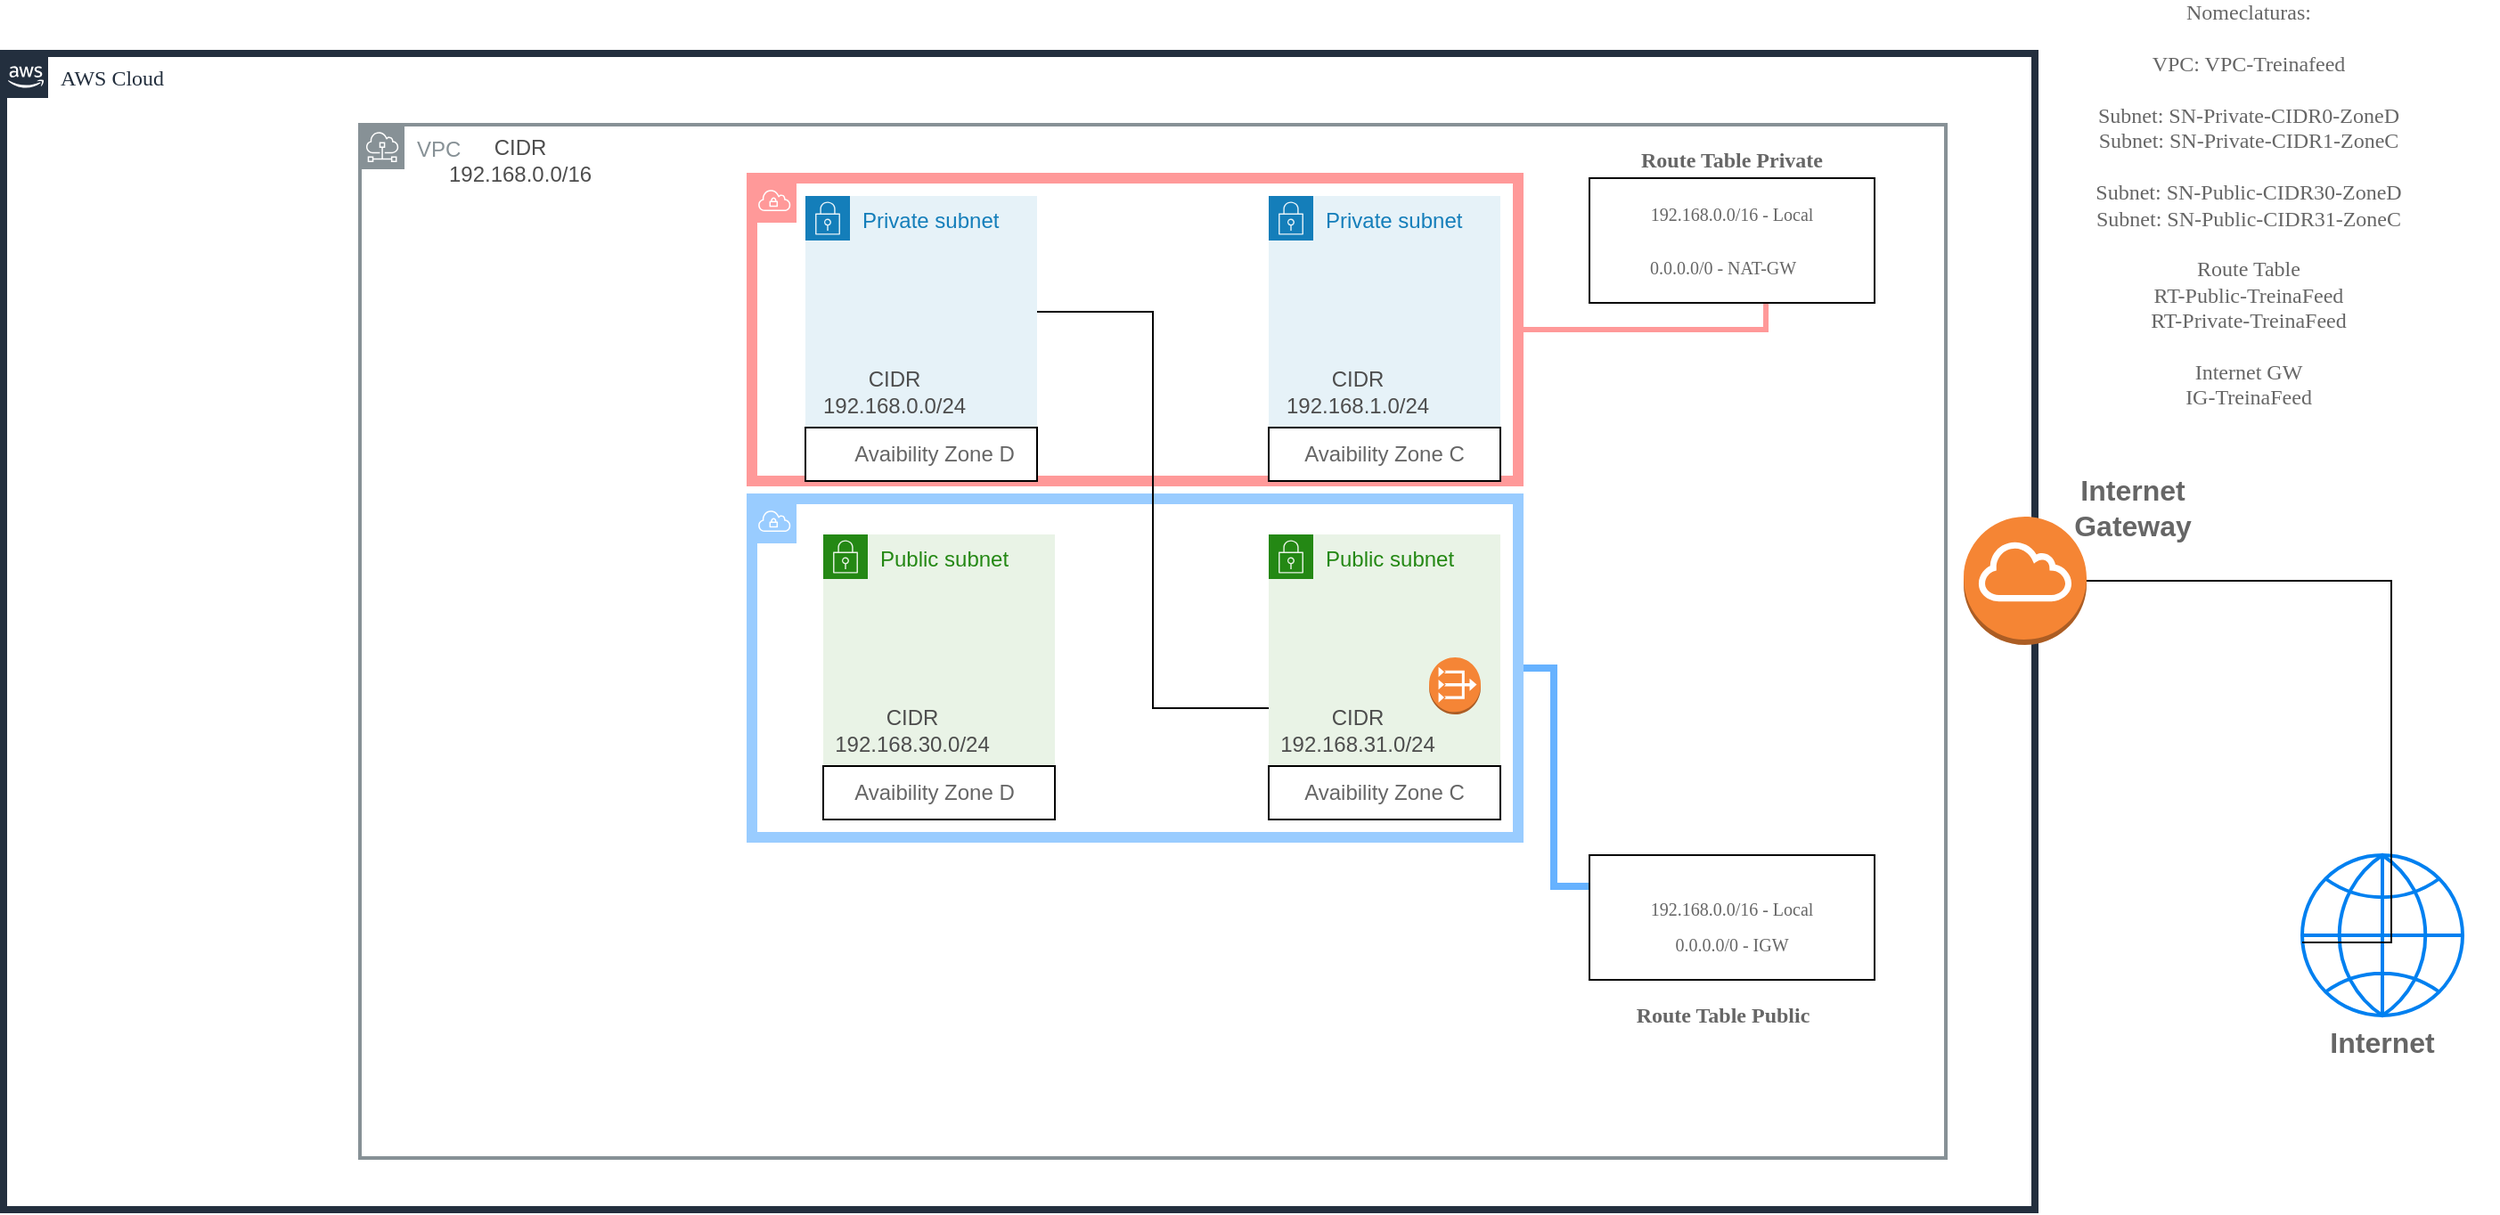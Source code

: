 <mxfile version="14.7.2" type="github">
  <diagram id="Ht1M8jgEwFfnCIfOTk4-" name="Page-1">
    <mxGraphModel dx="1422" dy="794" grid="1" gridSize="10" guides="1" tooltips="1" connect="1" arrows="1" fold="1" page="1" pageScale="1" pageWidth="3300" pageHeight="2339" math="0" shadow="0">
      <root>
        <mxCell id="0" />
        <mxCell id="1" parent="0" />
        <mxCell id="UEzPUAAOIrF-is8g5C7q-74" value="AWS Cloud" style="points=[[0,0],[0.25,0],[0.5,0],[0.75,0],[1,0],[1,0.25],[1,0.5],[1,0.75],[1,1],[0.75,1],[0.5,1],[0.25,1],[0,1],[0,0.75],[0,0.5],[0,0.25]];outlineConnect=0;gradientColor=none;html=1;whiteSpace=wrap;fontSize=12;fontStyle=0;shape=mxgraph.aws4.group;grIcon=mxgraph.aws4.group_aws_cloud_alt;strokeColor=#232F3E;fillColor=none;verticalAlign=top;align=left;spacingLeft=30;fontColor=#232F3E;dashed=0;labelBackgroundColor=#ffffff;fontFamily=Verdana;strokeWidth=4;" parent="1" vertex="1">
          <mxGeometry x="10" y="90" width="1140" height="649" as="geometry" />
        </mxCell>
        <mxCell id="YWrPWIMfKbNaOjkYEJjc-7" value="VPC" style="outlineConnect=0;gradientColor=none;html=1;whiteSpace=wrap;fontSize=12;fontStyle=0;shape=mxgraph.aws4.group;grIcon=mxgraph.aws4.group_subnet;strokeColor=#879196;fillColor=none;verticalAlign=top;align=left;spacingLeft=30;fontColor=#879196;dashed=0;strokeWidth=2;" vertex="1" parent="1">
          <mxGeometry x="210" y="130" width="890" height="580" as="geometry" />
        </mxCell>
        <mxCell id="YWrPWIMfKbNaOjkYEJjc-70" style="edgeStyle=orthogonalEdgeStyle;rounded=0;orthogonalLoop=1;jettySize=auto;html=1;entryX=0;entryY=0.25;entryDx=0;entryDy=0;fontFamily=Verdana;fontSize=12;fontColor=#666666;endArrow=none;endFill=0;strokeColor=#66B2FF;strokeWidth=4;" edge="1" parent="1" source="YWrPWIMfKbNaOjkYEJjc-33" target="YWrPWIMfKbNaOjkYEJjc-52">
          <mxGeometry relative="1" as="geometry" />
        </mxCell>
        <mxCell id="YWrPWIMfKbNaOjkYEJjc-33" value="" style="outlineConnect=0;gradientColor=none;html=1;whiteSpace=wrap;fontSize=12;fontStyle=0;shape=mxgraph.aws4.group;grIcon=mxgraph.aws4.group_vpc;fillColor=none;verticalAlign=top;align=left;spacingLeft=30;fontColor=#879196;dashed=0;fontFamily=Verdana;strokeWidth=6;strokeColor=#99CCFF;" vertex="1" parent="1">
          <mxGeometry x="430" y="340" width="430" height="190" as="geometry" />
        </mxCell>
        <mxCell id="YWrPWIMfKbNaOjkYEJjc-69" style="edgeStyle=orthogonalEdgeStyle;rounded=0;orthogonalLoop=1;jettySize=auto;html=1;entryX=0.619;entryY=1;entryDx=0;entryDy=0;entryPerimeter=0;fontFamily=Verdana;fontSize=12;fontColor=#666666;endArrow=none;endFill=0;strokeWidth=3;strokeColor=#FF9999;" edge="1" parent="1" source="YWrPWIMfKbNaOjkYEJjc-32" target="YWrPWIMfKbNaOjkYEJjc-49">
          <mxGeometry relative="1" as="geometry">
            <Array as="points">
              <mxPoint x="999" y="245" />
            </Array>
          </mxGeometry>
        </mxCell>
        <mxCell id="YWrPWIMfKbNaOjkYEJjc-32" value="" style="outlineConnect=0;gradientColor=none;html=1;whiteSpace=wrap;fontSize=12;fontStyle=0;shape=mxgraph.aws4.group;grIcon=mxgraph.aws4.group_vpc;fillColor=none;verticalAlign=top;align=left;spacingLeft=30;fontColor=#879196;dashed=0;fontFamily=Verdana;strokeWidth=6;strokeColor=#FF9999;" vertex="1" parent="1">
          <mxGeometry x="430" y="160" width="430" height="170" as="geometry" />
        </mxCell>
        <mxCell id="YWrPWIMfKbNaOjkYEJjc-11" style="edgeStyle=orthogonalEdgeStyle;rounded=0;orthogonalLoop=1;jettySize=auto;html=1;entryX=0;entryY=0.75;entryDx=0;entryDy=0;endArrow=none;endFill=0;" edge="1" parent="1" source="YWrPWIMfKbNaOjkYEJjc-2" target="YWrPWIMfKbNaOjkYEJjc-3">
          <mxGeometry relative="1" as="geometry" />
        </mxCell>
        <mxCell id="YWrPWIMfKbNaOjkYEJjc-2" value="Private subnet" style="points=[[0,0],[0.25,0],[0.5,0],[0.75,0],[1,0],[1,0.25],[1,0.5],[1,0.75],[1,1],[0.75,1],[0.5,1],[0.25,1],[0,1],[0,0.75],[0,0.5],[0,0.25]];outlineConnect=0;gradientColor=none;html=1;whiteSpace=wrap;fontSize=12;fontStyle=0;shape=mxgraph.aws4.group;grIcon=mxgraph.aws4.group_security_group;grStroke=0;strokeColor=#147EBA;fillColor=#E6F2F8;verticalAlign=top;align=left;spacingLeft=30;fontColor=#147EBA;dashed=0;" vertex="1" parent="1">
          <mxGeometry x="460" y="170" width="130" height="130" as="geometry" />
        </mxCell>
        <mxCell id="YWrPWIMfKbNaOjkYEJjc-3" value="Public subnet" style="points=[[0,0],[0.25,0],[0.5,0],[0.75,0],[1,0],[1,0.25],[1,0.5],[1,0.75],[1,1],[0.75,1],[0.5,1],[0.25,1],[0,1],[0,0.75],[0,0.5],[0,0.25]];outlineConnect=0;gradientColor=none;html=1;whiteSpace=wrap;fontSize=12;fontStyle=0;shape=mxgraph.aws4.group;grIcon=mxgraph.aws4.group_security_group;grStroke=0;strokeColor=#248814;fillColor=#E9F3E6;verticalAlign=top;align=left;spacingLeft=30;fontColor=#248814;dashed=0;" vertex="1" parent="1">
          <mxGeometry x="720" y="360" width="130" height="130" as="geometry" />
        </mxCell>
        <mxCell id="YWrPWIMfKbNaOjkYEJjc-9" value="Public subnet" style="points=[[0,0],[0.25,0],[0.5,0],[0.75,0],[1,0],[1,0.25],[1,0.5],[1,0.75],[1,1],[0.75,1],[0.5,1],[0.25,1],[0,1],[0,0.75],[0,0.5],[0,0.25]];outlineConnect=0;gradientColor=none;html=1;whiteSpace=wrap;fontSize=12;fontStyle=0;shape=mxgraph.aws4.group;grIcon=mxgraph.aws4.group_security_group;grStroke=0;strokeColor=#248814;fillColor=#E9F3E6;verticalAlign=top;align=left;spacingLeft=30;fontColor=#248814;dashed=0;" vertex="1" parent="1">
          <mxGeometry x="470" y="360" width="130" height="130" as="geometry" />
        </mxCell>
        <mxCell id="YWrPWIMfKbNaOjkYEJjc-10" value="Private subnet" style="points=[[0,0],[0.25,0],[0.5,0],[0.75,0],[1,0],[1,0.25],[1,0.5],[1,0.75],[1,1],[0.75,1],[0.5,1],[0.25,1],[0,1],[0,0.75],[0,0.5],[0,0.25]];outlineConnect=0;gradientColor=none;html=1;whiteSpace=wrap;fontSize=12;fontStyle=0;shape=mxgraph.aws4.group;grIcon=mxgraph.aws4.group_security_group;grStroke=0;strokeColor=#147EBA;fillColor=#E6F2F8;verticalAlign=top;align=left;spacingLeft=30;fontColor=#147EBA;dashed=0;" vertex="1" parent="1">
          <mxGeometry x="720" y="170" width="130" height="130" as="geometry" />
        </mxCell>
        <mxCell id="YWrPWIMfKbNaOjkYEJjc-12" value="" style="rounded=0;whiteSpace=wrap;html=1;" vertex="1" parent="1">
          <mxGeometry x="470" y="490" width="130" height="30" as="geometry" />
        </mxCell>
        <mxCell id="YWrPWIMfKbNaOjkYEJjc-13" value="Avaibility Zone D" style="text;html=1;strokeColor=none;fillColor=none;align=center;verticalAlign=middle;whiteSpace=wrap;rounded=0;fontColor=#666666;" vertex="1" parent="1">
          <mxGeometry x="475" y="500" width="115" height="10" as="geometry" />
        </mxCell>
        <mxCell id="YWrPWIMfKbNaOjkYEJjc-14" value="" style="rounded=0;whiteSpace=wrap;html=1;" vertex="1" parent="1">
          <mxGeometry x="720" y="490" width="130" height="30" as="geometry" />
        </mxCell>
        <mxCell id="YWrPWIMfKbNaOjkYEJjc-15" value="Avaibility Zone C" style="text;html=1;strokeColor=none;fillColor=none;align=center;verticalAlign=middle;whiteSpace=wrap;rounded=0;fontColor=#666666;" vertex="1" parent="1">
          <mxGeometry x="720" y="500" width="130" height="10" as="geometry" />
        </mxCell>
        <mxCell id="YWrPWIMfKbNaOjkYEJjc-18" value="CIDR&lt;br&gt;192.168.0.0/16" style="text;html=1;strokeColor=none;fillColor=none;align=center;verticalAlign=middle;whiteSpace=wrap;rounded=0;fontColor=#4D4D4D;" vertex="1" parent="1">
          <mxGeometry x="280" y="140" width="40" height="20" as="geometry" />
        </mxCell>
        <mxCell id="YWrPWIMfKbNaOjkYEJjc-22" value="CIDR&lt;br&gt;192.168.0.0/24" style="text;html=1;strokeColor=none;fillColor=none;align=center;verticalAlign=middle;whiteSpace=wrap;rounded=0;fontColor=#4D4D4D;" vertex="1" parent="1">
          <mxGeometry x="490" y="270" width="40" height="20" as="geometry" />
        </mxCell>
        <mxCell id="YWrPWIMfKbNaOjkYEJjc-23" value="CIDR&lt;br&gt;192.168.30.0/24" style="text;html=1;strokeColor=none;fillColor=none;align=center;verticalAlign=middle;whiteSpace=wrap;rounded=0;fontColor=#4D4D4D;" vertex="1" parent="1">
          <mxGeometry x="500" y="460" width="40" height="20" as="geometry" />
        </mxCell>
        <mxCell id="YWrPWIMfKbNaOjkYEJjc-24" value="CIDR&lt;br&gt;192.168.1.0/24" style="text;html=1;strokeColor=none;fillColor=none;align=center;verticalAlign=middle;whiteSpace=wrap;rounded=0;fontColor=#4D4D4D;" vertex="1" parent="1">
          <mxGeometry x="750" y="270" width="40" height="20" as="geometry" />
        </mxCell>
        <mxCell id="YWrPWIMfKbNaOjkYEJjc-25" value="CIDR&lt;br&gt;192.168.31.0/24" style="text;html=1;strokeColor=none;fillColor=none;align=center;verticalAlign=middle;whiteSpace=wrap;rounded=0;fontColor=#4D4D4D;" vertex="1" parent="1">
          <mxGeometry x="750" y="460" width="40" height="20" as="geometry" />
        </mxCell>
        <mxCell id="YWrPWIMfKbNaOjkYEJjc-36" value="" style="html=1;verticalLabelPosition=bottom;align=center;labelBackgroundColor=#ffffff;verticalAlign=top;strokeWidth=2;strokeColor=#0080F0;shadow=0;dashed=0;shape=mxgraph.ios7.icons.globe;fontFamily=Verdana;fontColor=#666666;fontSize=16;" vertex="1" parent="1">
          <mxGeometry x="1300" y="540" width="90" height="90" as="geometry" />
        </mxCell>
        <mxCell id="YWrPWIMfKbNaOjkYEJjc-41" style="edgeStyle=orthogonalEdgeStyle;rounded=0;orthogonalLoop=1;jettySize=auto;html=1;entryX=0;entryY=0.544;entryDx=0;entryDy=0;entryPerimeter=0;fontFamily=Verdana;fontSize=16;fontColor=#666666;endArrow=none;endFill=0;" edge="1" parent="1" source="YWrPWIMfKbNaOjkYEJjc-37" target="YWrPWIMfKbNaOjkYEJjc-36">
          <mxGeometry relative="1" as="geometry">
            <Array as="points">
              <mxPoint x="1350" y="386" />
            </Array>
          </mxGeometry>
        </mxCell>
        <mxCell id="YWrPWIMfKbNaOjkYEJjc-37" value="" style="outlineConnect=0;dashed=0;verticalLabelPosition=bottom;verticalAlign=top;align=center;html=1;shape=mxgraph.aws3.internet_gateway;fillColor=#F58534;gradientColor=none;fontFamily=Verdana;fontColor=#666666;" vertex="1" parent="1">
          <mxGeometry x="1110" y="350" width="69" height="72" as="geometry" />
        </mxCell>
        <mxCell id="YWrPWIMfKbNaOjkYEJjc-38" value="Internet Gateway" style="text;html=1;strokeColor=none;fillColor=none;align=center;verticalAlign=middle;whiteSpace=wrap;rounded=0;fontColor=#666666;fontStyle=1;fontSize=16;" vertex="1" parent="1">
          <mxGeometry x="1140" y="340" width="130" height="10" as="geometry" />
        </mxCell>
        <mxCell id="YWrPWIMfKbNaOjkYEJjc-40" value="Internet" style="text;html=1;strokeColor=none;fillColor=none;align=center;verticalAlign=middle;whiteSpace=wrap;rounded=0;fontColor=#666666;fontStyle=1;fontSize=16;" vertex="1" parent="1">
          <mxGeometry x="1280" y="640" width="130" height="10" as="geometry" />
        </mxCell>
        <mxCell id="YWrPWIMfKbNaOjkYEJjc-49" value="" style="rounded=0;whiteSpace=wrap;html=1;fontFamily=Verdana;fontSize=16;fontColor=#666666;" vertex="1" parent="1">
          <mxGeometry x="900" y="160" width="160" height="70" as="geometry" />
        </mxCell>
        <mxCell id="YWrPWIMfKbNaOjkYEJjc-52" value="" style="rounded=0;whiteSpace=wrap;html=1;fontFamily=Verdana;fontSize=16;fontColor=#666666;" vertex="1" parent="1">
          <mxGeometry x="900" y="540" width="160" height="70" as="geometry" />
        </mxCell>
        <mxCell id="YWrPWIMfKbNaOjkYEJjc-53" value="Route Table Public" style="text;html=1;strokeColor=none;fillColor=none;align=center;verticalAlign=middle;whiteSpace=wrap;rounded=0;fontFamily=Verdana;fontSize=12;fontColor=#666666;fontStyle=1" vertex="1" parent="1">
          <mxGeometry x="900" y="620" width="150" height="20" as="geometry" />
        </mxCell>
        <mxCell id="YWrPWIMfKbNaOjkYEJjc-54" value="Route Table Private" style="text;html=1;strokeColor=none;fillColor=none;align=center;verticalAlign=middle;whiteSpace=wrap;rounded=0;fontFamily=Verdana;fontSize=12;fontColor=#666666;fontStyle=1" vertex="1" parent="1">
          <mxGeometry x="905" y="140" width="150" height="20" as="geometry" />
        </mxCell>
        <mxCell id="YWrPWIMfKbNaOjkYEJjc-55" value="192.168.0.0/16 - Local" style="text;html=1;strokeColor=none;fillColor=none;align=center;verticalAlign=middle;whiteSpace=wrap;rounded=0;fontFamily=Verdana;fontSize=10;fontColor=#666666;" vertex="1" parent="1">
          <mxGeometry x="920" y="170" width="120" height="20" as="geometry" />
        </mxCell>
        <mxCell id="YWrPWIMfKbNaOjkYEJjc-56" value="0.0.0.0/0 - NAT-GW" style="text;html=1;strokeColor=none;fillColor=none;align=center;verticalAlign=middle;whiteSpace=wrap;rounded=0;fontFamily=Verdana;fontSize=10;fontColor=#666666;" vertex="1" parent="1">
          <mxGeometry x="915" y="200" width="120" height="20" as="geometry" />
        </mxCell>
        <mxCell id="YWrPWIMfKbNaOjkYEJjc-51" value="0.0.0.0/0 - IGW" style="text;html=1;strokeColor=none;fillColor=none;align=center;verticalAlign=middle;whiteSpace=wrap;rounded=0;fontFamily=Verdana;fontSize=10;fontColor=#666666;" vertex="1" parent="1">
          <mxGeometry x="920" y="580" width="120" height="20" as="geometry" />
        </mxCell>
        <mxCell id="YWrPWIMfKbNaOjkYEJjc-50" value="192.168.0.0/16 - Local" style="text;html=1;strokeColor=none;fillColor=none;align=center;verticalAlign=middle;whiteSpace=wrap;rounded=0;fontFamily=Verdana;fontSize=10;fontColor=#666666;" vertex="1" parent="1">
          <mxGeometry x="920" y="560" width="120" height="20" as="geometry" />
        </mxCell>
        <mxCell id="YWrPWIMfKbNaOjkYEJjc-58" value="" style="rounded=0;whiteSpace=wrap;html=1;" vertex="1" parent="1">
          <mxGeometry x="720" y="300" width="130" height="30" as="geometry" />
        </mxCell>
        <mxCell id="YWrPWIMfKbNaOjkYEJjc-60" value="Avaibility Zone C" style="text;html=1;strokeColor=none;fillColor=none;align=center;verticalAlign=middle;whiteSpace=wrap;rounded=0;fontColor=#666666;" vertex="1" parent="1">
          <mxGeometry x="720" y="310" width="130" height="10" as="geometry" />
        </mxCell>
        <mxCell id="YWrPWIMfKbNaOjkYEJjc-62" value="" style="rounded=0;whiteSpace=wrap;html=1;" vertex="1" parent="1">
          <mxGeometry x="460" y="300" width="130" height="30" as="geometry" />
        </mxCell>
        <mxCell id="YWrPWIMfKbNaOjkYEJjc-63" value="Avaibility Zone D" style="text;html=1;strokeColor=none;fillColor=none;align=center;verticalAlign=middle;whiteSpace=wrap;rounded=0;fontColor=#666666;" vertex="1" parent="1">
          <mxGeometry x="475" y="310" width="115" height="10" as="geometry" />
        </mxCell>
        <mxCell id="YWrPWIMfKbNaOjkYEJjc-65" value="" style="outlineConnect=0;dashed=0;verticalLabelPosition=bottom;verticalAlign=top;align=center;html=1;shape=mxgraph.aws3.vpc_nat_gateway;fillColor=#F58536;gradientColor=none;fontFamily=Verdana;fontSize=12;fontColor=#666666;" vertex="1" parent="1">
          <mxGeometry x="810" y="429" width="29" height="32" as="geometry" />
        </mxCell>
        <mxCell id="YWrPWIMfKbNaOjkYEJjc-71" value="Nomeclaturas:&lt;br&gt;&lt;br&gt;VPC: VPC-Treinafeed&lt;br&gt;&lt;br&gt;Subnet: SN-Private-CIDR0-ZoneD&lt;br&gt;Subnet: SN-Private-CIDR1-ZoneC&lt;br&gt;&lt;br&gt;Subnet: SN-Public-CIDR30-ZoneD&lt;br&gt;Subnet: SN-Public-CIDR31-ZoneC&lt;br&gt;&lt;br&gt;Route Table&lt;br&gt;RT-Public-TreinaFeed&lt;br&gt;RT-Private-TreinaFeed&lt;br&gt;&lt;br&gt;Internet GW&lt;br&gt;IG-TreinaFeed" style="text;html=1;strokeColor=none;fillColor=none;align=center;verticalAlign=middle;whiteSpace=wrap;rounded=0;fontFamily=Verdana;fontSize=12;fontColor=#666666;" vertex="1" parent="1">
          <mxGeometry x="1150" y="110" width="240" height="130" as="geometry" />
        </mxCell>
      </root>
    </mxGraphModel>
  </diagram>
</mxfile>
